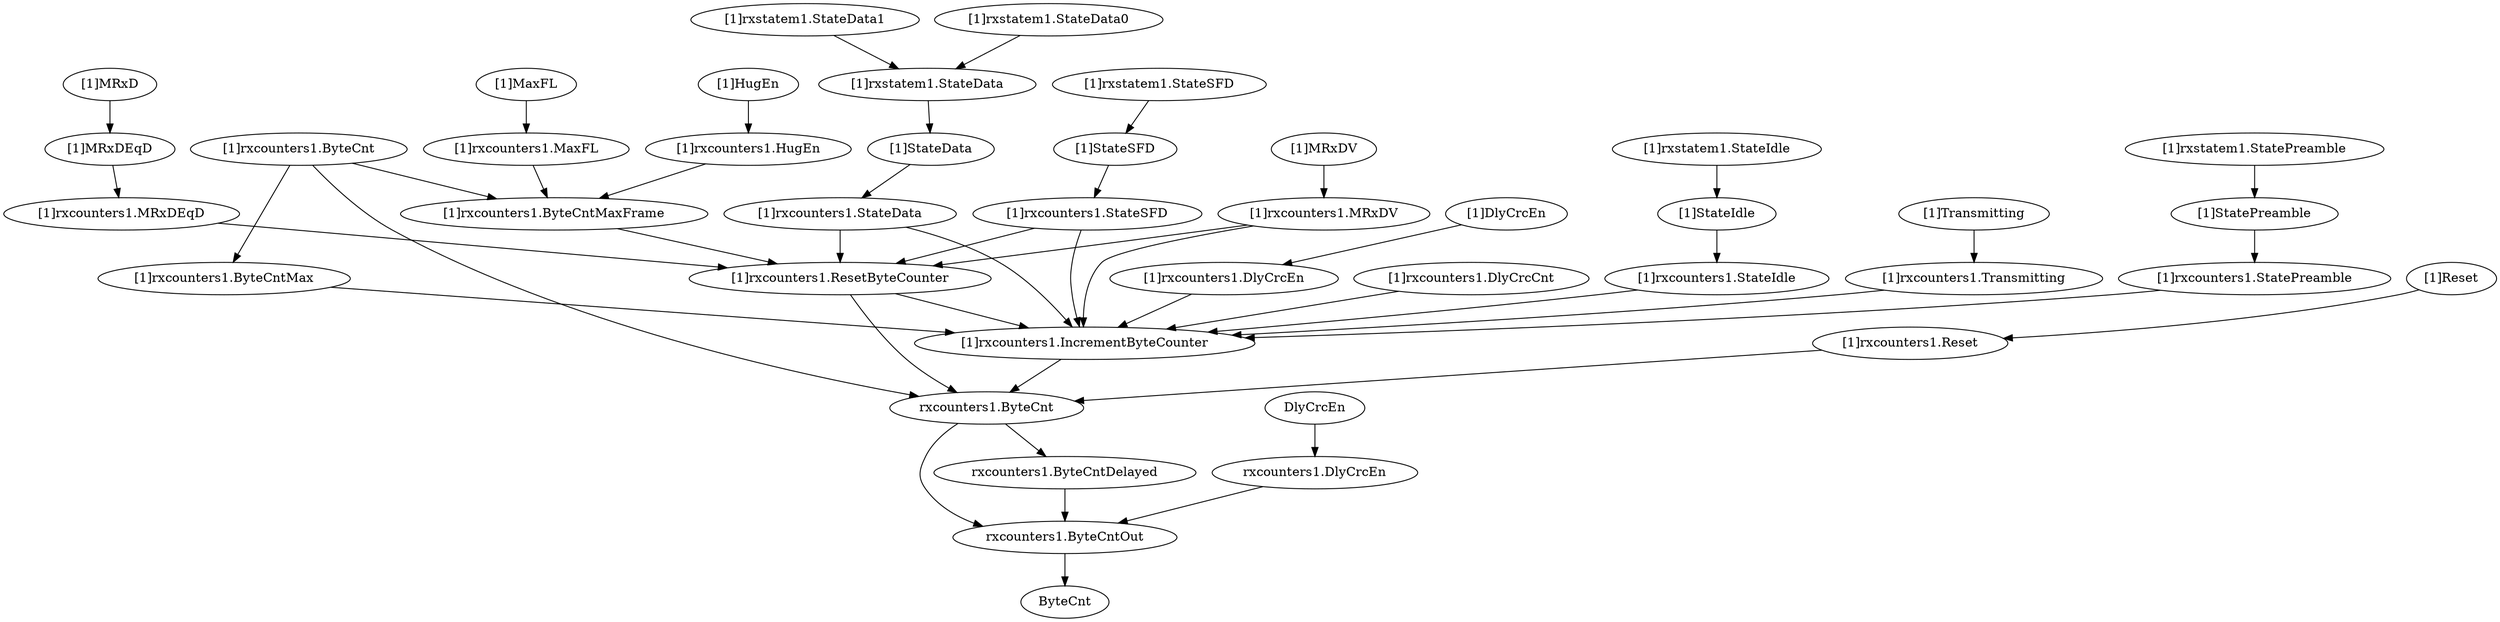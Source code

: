 strict digraph "" {
	"[1]rxcounters1.ByteCnt"	 [complexity=28,
		importance=0.0685761627846,
		rank=0.00244914867088];
	"[1]rxcounters1.ByteCntMaxFrame"	 [complexity=24,
		importance=0.0557878534111,
		rank=0.00232449389213];
	"[1]rxcounters1.ByteCnt" -> "[1]rxcounters1.ByteCntMaxFrame";
	"[1]rxcounters1.ByteCntMax"	 [complexity=18,
		importance=0.043639322013,
		rank=0.0024244067785];
	"[1]rxcounters1.ByteCnt" -> "[1]rxcounters1.ByteCntMax";
	"rxcounters1.ByteCnt"	 [complexity=6,
		importance=0.0275037882147,
		rank=0.00458396470245];
	"[1]rxcounters1.ByteCnt" -> "rxcounters1.ByteCnt";
	"[1]Transmitting"	 [complexity=18,
		importance=0.0469785481243,
		rank=0.00260991934024];
	"[1]rxcounters1.Transmitting"	 [complexity=18,
		importance=0.0439661519073,
		rank=0.00244256399485];
	"[1]Transmitting" -> "[1]rxcounters1.Transmitting";
	"[1]rxstatem1.StateData"	 [complexity=24,
		importance=0.061724173902,
		rank=0.00257184057925];
	"[1]StateData"	 [complexity=24,
		importance=0.055530127055,
		rank=0.00231375529396];
	"[1]rxstatem1.StateData" -> "[1]StateData";
	"[1]StatePreamble"	 [complexity=18,
		importance=0.0494793790534,
		rank=0.00274885439185];
	"[1]rxcounters1.StatePreamble"	 [complexity=18,
		importance=0.045301771239,
		rank=0.00251676506884];
	"[1]StatePreamble" -> "[1]rxcounters1.StatePreamble";
	"rxcounters1.ByteCntDelayed"	 [complexity=4,
		importance=0.0147154788412,
		rank=0.00367886971031];
	"rxcounters1.ByteCntOut"	 [complexity=0,
		importance=0.0112768012658,
		rank=0.0];
	"rxcounters1.ByteCntDelayed" -> "rxcounters1.ByteCntOut";
	DlyCrcEn	 [complexity=4,
		importance=0.0178036678684,
		rank=0.00445091696709];
	"rxcounters1.DlyCrcEn"	 [complexity=4,
		importance=0.0147912716513,
		rank=0.00369781791282];
	DlyCrcEn -> "rxcounters1.DlyCrcEn";
	"[1]rxcounters1.MaxFL"	 [complexity=28,
		importance=0.0603064721335,
		rank=0.0021538025762];
	"[1]rxcounters1.MaxFL" -> "[1]rxcounters1.ByteCntMaxFrame";
	"[1]rxcounters1.StateData"	 [complexity=24,
		importance=0.0509695586777,
		rank=0.00212373161157];
	"[1]rxcounters1.IncrementByteCounter"	 [complexity=7,
		importance=0.0402006444376,
		rank=0.00574294920537];
	"[1]rxcounters1.StateData" -> "[1]rxcounters1.IncrementByteCounter";
	"[1]rxcounters1.ResetByteCounter"	 [complexity=18,
		importance=0.0478304728516,
		rank=0.00265724849175];
	"[1]rxcounters1.StateData" -> "[1]rxcounters1.ResetByteCounter";
	"[1]rxcounters1.ByteCntMaxFrame" -> "[1]rxcounters1.ResetByteCounter";
	"[1]rxcounters1.StatePreamble" -> "[1]rxcounters1.IncrementByteCounter";
	"[1]rxcounters1.Reset"	 [complexity=7,
		importance=0.0855633982955,
		rank=0.0122233426136];
	"[1]rxcounters1.Reset" -> "rxcounters1.ByteCnt";
	"[1]rxstatem1.StateData1"	 [complexity=27,
		importance=0.0693362571715,
		rank=0.00256800952487];
	"[1]rxstatem1.StateData1" -> "[1]rxstatem1.StateData";
	"[1]rxcounters1.MRxDEqD"	 [complexity=24,
		importance=0.0516497752489,
		rank=0.0021520739687];
	"[1]rxcounters1.MRxDEqD" -> "[1]rxcounters1.ResetByteCounter";
	"[1]MaxFL"	 [complexity=28,
		importance=0.0633188683505,
		rank=0.00226138815538];
	"[1]MaxFL" -> "[1]rxcounters1.MaxFL";
	"[1]rxstatem1.StateData0"	 [complexity=27,
		importance=0.0693951775765,
		rank=0.00257019176209];
	"[1]rxstatem1.StateData0" -> "[1]rxstatem1.StateData";
	"[1]rxcounters1.IncrementByteCounter" -> "rxcounters1.ByteCnt";
	"[1]rxstatem1.StateIdle"	 [complexity=18,
		importance=0.0549958515995,
		rank=0.00305532508886];
	"[1]StateIdle"	 [complexity=18,
		importance=0.0477798412258,
		rank=0.00265443562366];
	"[1]rxstatem1.StateIdle" -> "[1]StateIdle";
	"[1]StateSFD"	 [complexity=24,
		importance=0.0559519884495,
		rank=0.00233133285206];
	"[1]rxcounters1.StateSFD"	 [complexity=24,
		importance=0.0518646155969,
		rank=0.00216102564987];
	"[1]StateSFD" -> "[1]rxcounters1.StateSFD";
	"[1]MRxDV"	 [complexity=24,
		importance=0.0541565097867,
		rank=0.00225652124111];
	"[1]rxcounters1.MRxDV"	 [complexity=24,
		importance=0.0511441135697,
		rank=0.00213100473207];
	"[1]MRxDV" -> "[1]rxcounters1.MRxDV";
	"[1]rxcounters1.MRxDV" -> "[1]rxcounters1.IncrementByteCounter";
	"[1]rxcounters1.MRxDV" -> "[1]rxcounters1.ResetByteCounter";
	"[1]rxcounters1.StateSFD" -> "[1]rxcounters1.IncrementByteCounter";
	"[1]rxcounters1.StateSFD" -> "[1]rxcounters1.ResetByteCounter";
	"[1]rxstatem1.StateSFD"	 [complexity=24,
		importance=0.0645515914734,
		rank=0.00268964964472];
	"[1]rxstatem1.StateSFD" -> "[1]StateSFD";
	"[1]rxstatem1.StatePreamble"	 [complexity=18,
		importance=0.056470591975,
		rank=0.00313725510972];
	"[1]rxstatem1.StatePreamble" -> "[1]StatePreamble";
	"[1]HugEn"	 [complexity=28,
		importance=0.0633188683505,
		rank=0.00226138815538];
	"[1]rxcounters1.HugEn"	 [complexity=28,
		importance=0.0603064721335,
		rank=0.0021538025762];
	"[1]HugEn" -> "[1]rxcounters1.HugEn";
	"[1]rxcounters1.StateIdle"	 [complexity=18,
		importance=0.0438654278389,
		rank=0.00243696821327];
	"[1]StateIdle" -> "[1]rxcounters1.StateIdle";
	"[1]MRxDEqD"	 [complexity=24,
		importance=0.0548773461096,
		rank=0.0022865560879];
	"[1]MRxDEqD" -> "[1]rxcounters1.MRxDEqD";
	"[1]rxcounters1.DlyCrcEn"	 [complexity=18,
		importance=0.0437151148231,
		rank=0.00242861749017];
	"[1]rxcounters1.DlyCrcEn" -> "[1]rxcounters1.IncrementByteCounter";
	"[1]Reset"	 [complexity=7,
		importance=0.0885757945126,
		rank=0.0126536849304];
	"[1]Reset" -> "[1]rxcounters1.Reset";
	"rxcounters1.DlyCrcEn" -> "rxcounters1.ByteCntOut";
	"[1]rxcounters1.ResetByteCounter" -> "[1]rxcounters1.IncrementByteCounter";
	"[1]rxcounters1.ResetByteCounter" -> "rxcounters1.ByteCnt";
	"[1]rxcounters1.StateIdle" -> "[1]rxcounters1.IncrementByteCounter";
	"[1]DlyCrcEn"	 [complexity=18,
		importance=0.0467275110401,
		rank=0.00259597283556];
	"[1]DlyCrcEn" -> "[1]rxcounters1.DlyCrcEn";
	"[1]MRxD"	 [complexity=26,
		importance=0.0578897423266,
		rank=0.00222652855102];
	"[1]MRxD" -> "[1]MRxDEqD";
	"[1]StateData" -> "[1]rxcounters1.StateData";
	"[1]rxcounters1.HugEn" -> "[1]rxcounters1.ByteCntMaxFrame";
	"[1]rxcounters1.ByteCntMax" -> "[1]rxcounters1.IncrementByteCounter";
	"rxcounters1.ByteCnt" -> "rxcounters1.ByteCntDelayed";
	"rxcounters1.ByteCnt" -> "rxcounters1.ByteCntOut";
	"[1]rxcounters1.DlyCrcCnt"	 [complexity=18,
		importance=0.0485223040553,
		rank=0.00269568355863];
	"[1]rxcounters1.DlyCrcCnt" -> "[1]rxcounters1.IncrementByteCounter";
	ByteCnt	 [complexity=0,
		importance=0.00576728782243,
		rank=0.0];
	"[1]rxcounters1.Transmitting" -> "[1]rxcounters1.IncrementByteCounter";
	"rxcounters1.ByteCntOut" -> ByteCnt;
}
